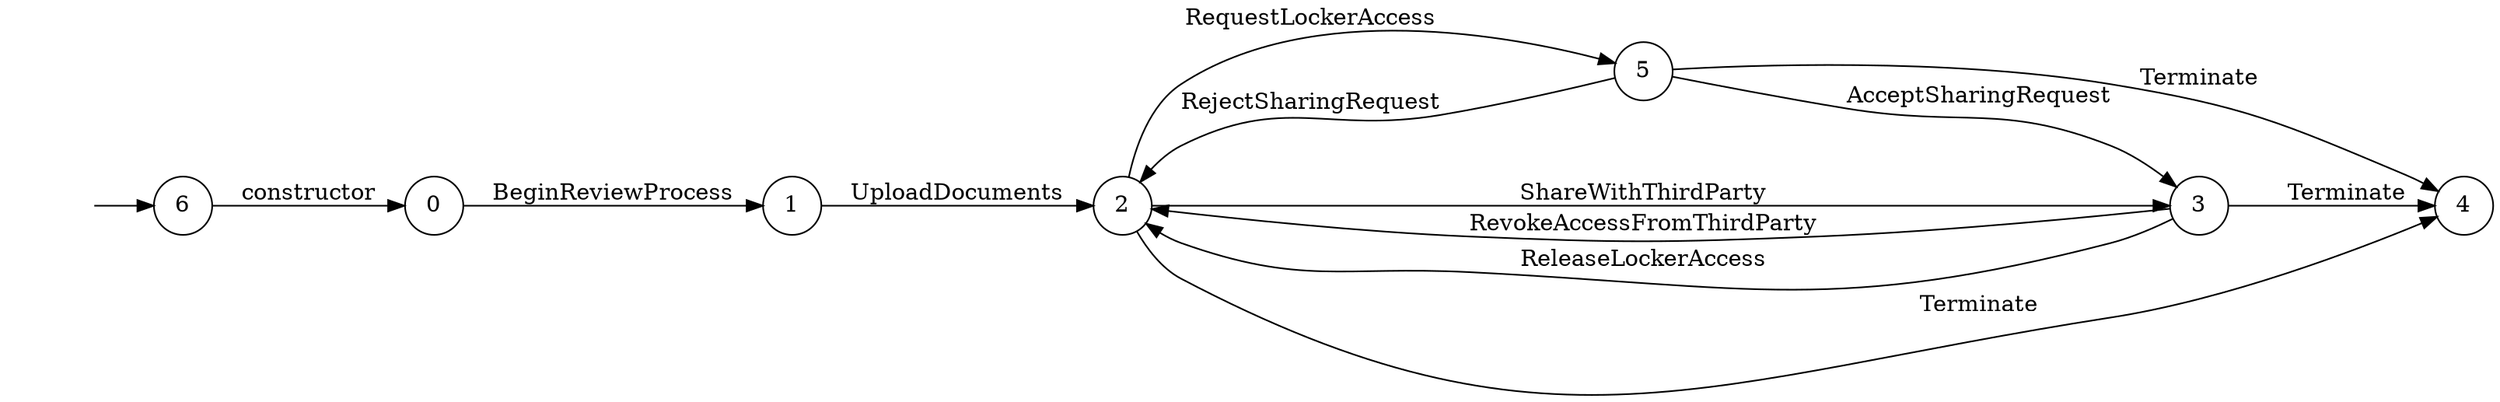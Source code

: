 digraph "Dapp-Automata-data/RQ1/azure-benchmark/workbench/DigitalLocker/DigitalLocker-dot" {
	graph [rankdir=LR]
	"" [label="" shape=plaintext]
	0 [label=0 shape=circle]
	1 [label=1 shape=circle]
	4 [label=4 shape=circle]
	6 [label=6 shape=circle]
	5 [label=5 shape=circle]
	3 [label=3 shape=circle]
	2 [label=2 shape=circle]
	"" -> 6 [label=""]
	0 -> 1 [label=BeginReviewProcess]
	1 -> 2 [label=UploadDocuments]
	2 -> 3 [label=ShareWithThirdParty]
	2 -> 4 [label=Terminate]
	2 -> 5 [label=RequestLockerAccess]
	5 -> 3 [label=AcceptSharingRequest]
	5 -> 2 [label=RejectSharingRequest]
	5 -> 4 [label=Terminate]
	3 -> 2 [label=RevokeAccessFromThirdParty]
	3 -> 4 [label=Terminate]
	3 -> 2 [label=ReleaseLockerAccess]
	6 -> 0 [label=constructor]
}
